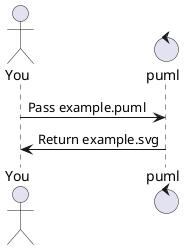 @startuml example

actor You as you
control puml as puml

you -> puml : Pass example.puml
puml -> you : Return example.svg

@enduml
